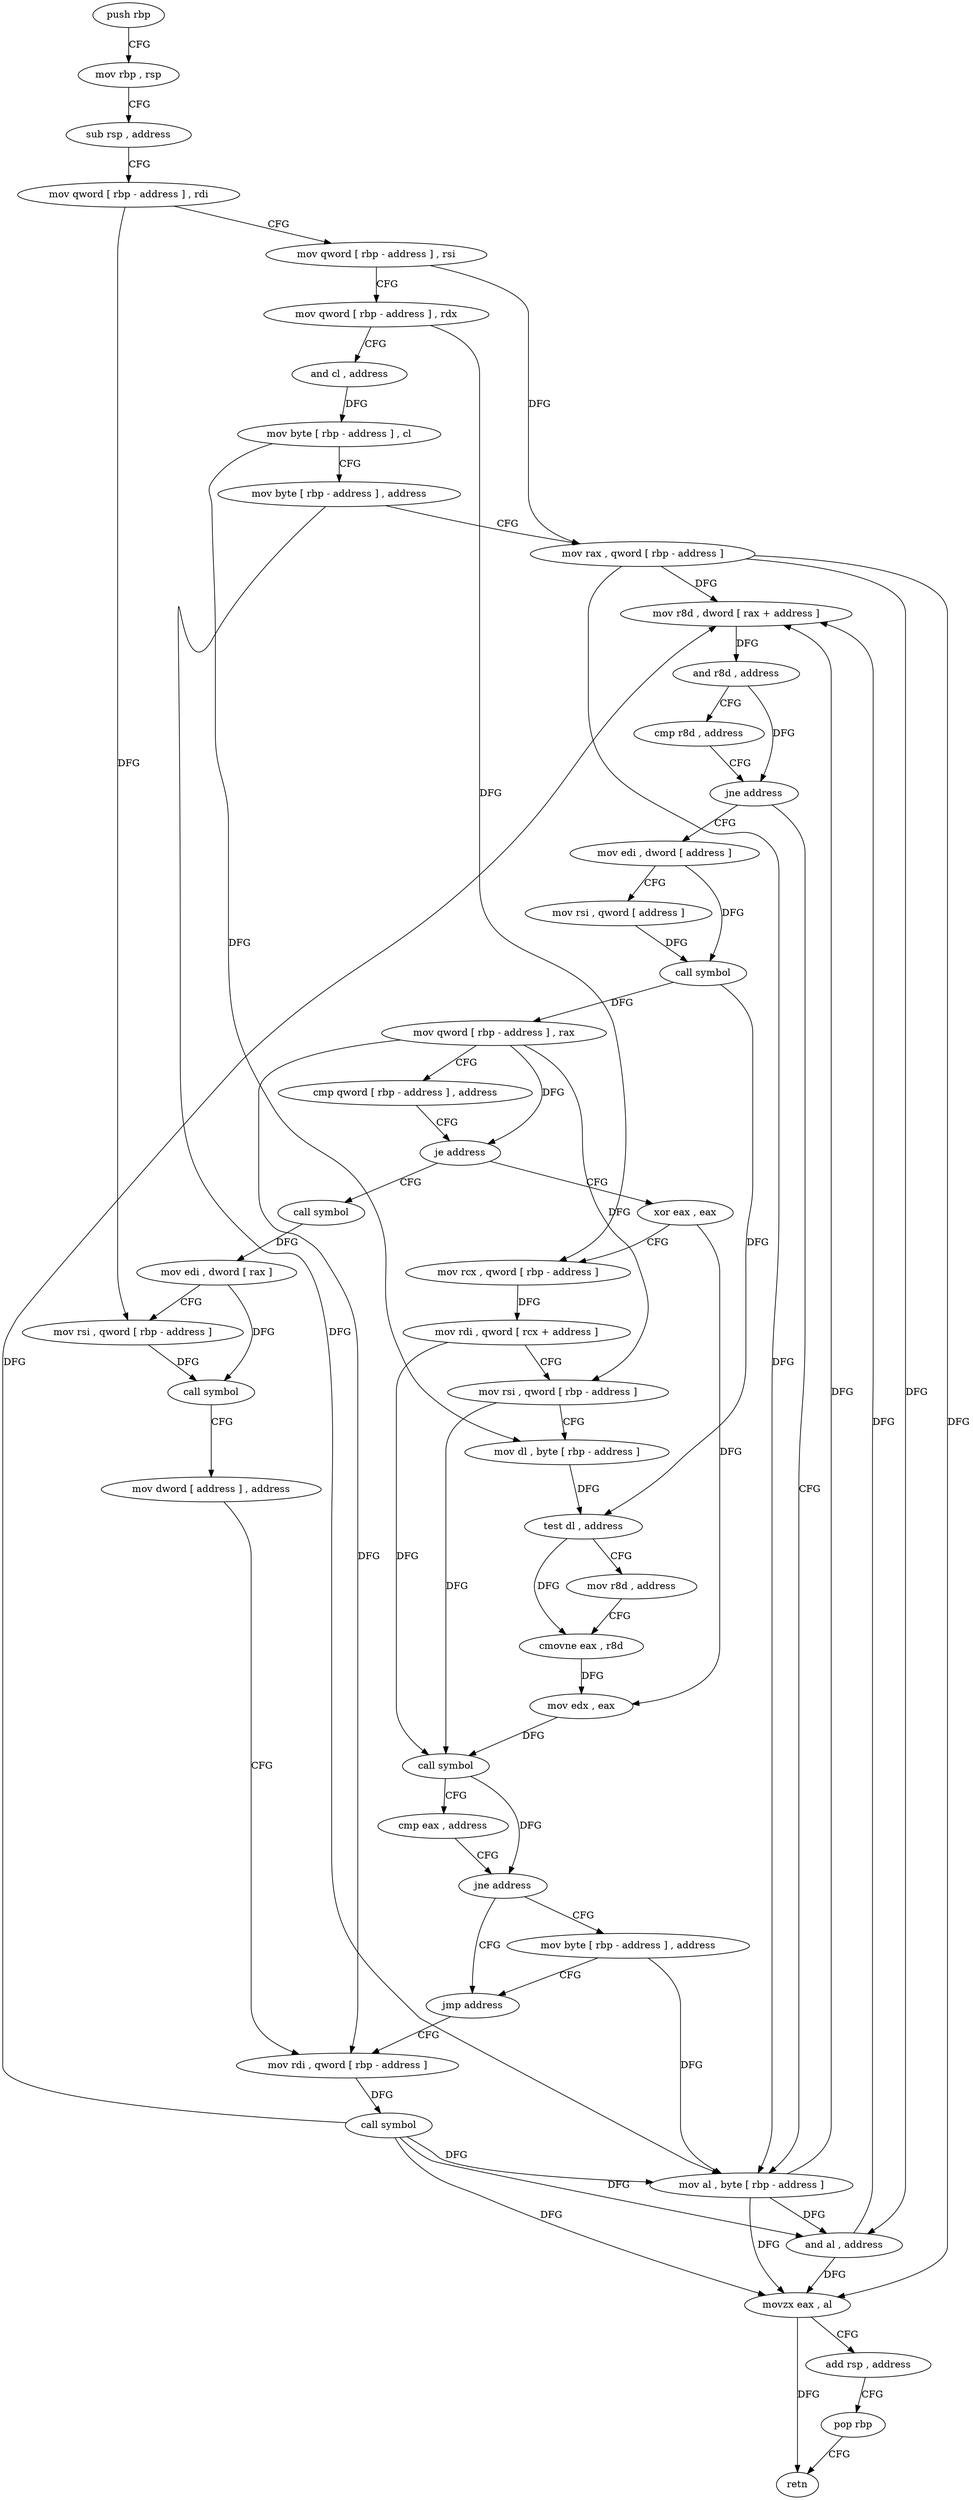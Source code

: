 digraph "func" {
"4217136" [label = "push rbp" ]
"4217137" [label = "mov rbp , rsp" ]
"4217140" [label = "sub rsp , address" ]
"4217144" [label = "mov qword [ rbp - address ] , rdi" ]
"4217148" [label = "mov qword [ rbp - address ] , rsi" ]
"4217152" [label = "mov qword [ rbp - address ] , rdx" ]
"4217156" [label = "and cl , address" ]
"4217159" [label = "mov byte [ rbp - address ] , cl" ]
"4217162" [label = "mov byte [ rbp - address ] , address" ]
"4217166" [label = "mov rax , qword [ rbp - address ]" ]
"4217170" [label = "mov r8d , dword [ rax + address ]" ]
"4217174" [label = "and r8d , address" ]
"4217181" [label = "cmp r8d , address" ]
"4217188" [label = "jne address" ]
"4217320" [label = "mov al , byte [ rbp - address ]" ]
"4217194" [label = "mov edi , dword [ address ]" ]
"4217323" [label = "and al , address" ]
"4217325" [label = "movzx eax , al" ]
"4217328" [label = "add rsp , address" ]
"4217332" [label = "pop rbp" ]
"4217333" [label = "retn" ]
"4217201" [label = "mov rsi , qword [ address ]" ]
"4217209" [label = "call symbol" ]
"4217214" [label = "mov qword [ rbp - address ] , rax" ]
"4217218" [label = "cmp qword [ rbp - address ] , address" ]
"4217223" [label = "je address" ]
"4217284" [label = "call symbol" ]
"4217229" [label = "xor eax , eax" ]
"4217289" [label = "mov edi , dword [ rax ]" ]
"4217291" [label = "mov rsi , qword [ rbp - address ]" ]
"4217295" [label = "call symbol" ]
"4217300" [label = "mov dword [ address ] , address" ]
"4217311" [label = "mov rdi , qword [ rbp - address ]" ]
"4217231" [label = "mov rcx , qword [ rbp - address ]" ]
"4217235" [label = "mov rdi , qword [ rcx + address ]" ]
"4217239" [label = "mov rsi , qword [ rbp - address ]" ]
"4217243" [label = "mov dl , byte [ rbp - address ]" ]
"4217246" [label = "test dl , address" ]
"4217249" [label = "mov r8d , address" ]
"4217255" [label = "cmovne eax , r8d" ]
"4217259" [label = "mov edx , eax" ]
"4217261" [label = "call symbol" ]
"4217266" [label = "cmp eax , address" ]
"4217269" [label = "jne address" ]
"4217279" [label = "jmp address" ]
"4217275" [label = "mov byte [ rbp - address ] , address" ]
"4217315" [label = "call symbol" ]
"4217136" -> "4217137" [ label = "CFG" ]
"4217137" -> "4217140" [ label = "CFG" ]
"4217140" -> "4217144" [ label = "CFG" ]
"4217144" -> "4217148" [ label = "CFG" ]
"4217144" -> "4217291" [ label = "DFG" ]
"4217148" -> "4217152" [ label = "CFG" ]
"4217148" -> "4217166" [ label = "DFG" ]
"4217152" -> "4217156" [ label = "CFG" ]
"4217152" -> "4217231" [ label = "DFG" ]
"4217156" -> "4217159" [ label = "DFG" ]
"4217159" -> "4217162" [ label = "CFG" ]
"4217159" -> "4217243" [ label = "DFG" ]
"4217162" -> "4217166" [ label = "CFG" ]
"4217162" -> "4217320" [ label = "DFG" ]
"4217166" -> "4217170" [ label = "DFG" ]
"4217166" -> "4217320" [ label = "DFG" ]
"4217166" -> "4217323" [ label = "DFG" ]
"4217166" -> "4217325" [ label = "DFG" ]
"4217170" -> "4217174" [ label = "DFG" ]
"4217174" -> "4217181" [ label = "CFG" ]
"4217174" -> "4217188" [ label = "DFG" ]
"4217181" -> "4217188" [ label = "CFG" ]
"4217188" -> "4217320" [ label = "CFG" ]
"4217188" -> "4217194" [ label = "CFG" ]
"4217320" -> "4217323" [ label = "DFG" ]
"4217320" -> "4217170" [ label = "DFG" ]
"4217320" -> "4217325" [ label = "DFG" ]
"4217194" -> "4217201" [ label = "CFG" ]
"4217194" -> "4217209" [ label = "DFG" ]
"4217323" -> "4217325" [ label = "DFG" ]
"4217323" -> "4217170" [ label = "DFG" ]
"4217325" -> "4217328" [ label = "CFG" ]
"4217325" -> "4217333" [ label = "DFG" ]
"4217328" -> "4217332" [ label = "CFG" ]
"4217332" -> "4217333" [ label = "CFG" ]
"4217201" -> "4217209" [ label = "DFG" ]
"4217209" -> "4217214" [ label = "DFG" ]
"4217209" -> "4217246" [ label = "DFG" ]
"4217214" -> "4217218" [ label = "CFG" ]
"4217214" -> "4217223" [ label = "DFG" ]
"4217214" -> "4217239" [ label = "DFG" ]
"4217214" -> "4217311" [ label = "DFG" ]
"4217218" -> "4217223" [ label = "CFG" ]
"4217223" -> "4217284" [ label = "CFG" ]
"4217223" -> "4217229" [ label = "CFG" ]
"4217284" -> "4217289" [ label = "DFG" ]
"4217229" -> "4217231" [ label = "CFG" ]
"4217229" -> "4217259" [ label = "DFG" ]
"4217289" -> "4217291" [ label = "CFG" ]
"4217289" -> "4217295" [ label = "DFG" ]
"4217291" -> "4217295" [ label = "DFG" ]
"4217295" -> "4217300" [ label = "CFG" ]
"4217300" -> "4217311" [ label = "CFG" ]
"4217311" -> "4217315" [ label = "DFG" ]
"4217231" -> "4217235" [ label = "DFG" ]
"4217235" -> "4217239" [ label = "CFG" ]
"4217235" -> "4217261" [ label = "DFG" ]
"4217239" -> "4217243" [ label = "CFG" ]
"4217239" -> "4217261" [ label = "DFG" ]
"4217243" -> "4217246" [ label = "DFG" ]
"4217246" -> "4217249" [ label = "CFG" ]
"4217246" -> "4217255" [ label = "DFG" ]
"4217249" -> "4217255" [ label = "CFG" ]
"4217255" -> "4217259" [ label = "DFG" ]
"4217259" -> "4217261" [ label = "DFG" ]
"4217261" -> "4217266" [ label = "CFG" ]
"4217261" -> "4217269" [ label = "DFG" ]
"4217266" -> "4217269" [ label = "CFG" ]
"4217269" -> "4217279" [ label = "CFG" ]
"4217269" -> "4217275" [ label = "CFG" ]
"4217279" -> "4217311" [ label = "CFG" ]
"4217275" -> "4217279" [ label = "CFG" ]
"4217275" -> "4217320" [ label = "DFG" ]
"4217315" -> "4217320" [ label = "DFG" ]
"4217315" -> "4217170" [ label = "DFG" ]
"4217315" -> "4217323" [ label = "DFG" ]
"4217315" -> "4217325" [ label = "DFG" ]
}
